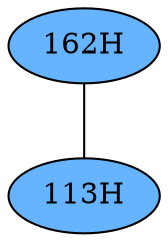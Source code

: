 // The Round Table
graph {
	"162H" [fillcolor="#66B3FF" style=radial]
	"113H" [fillcolor="#66B3FF" style=radial]
	"162H" -- "113H" [penwidth=1]
}
